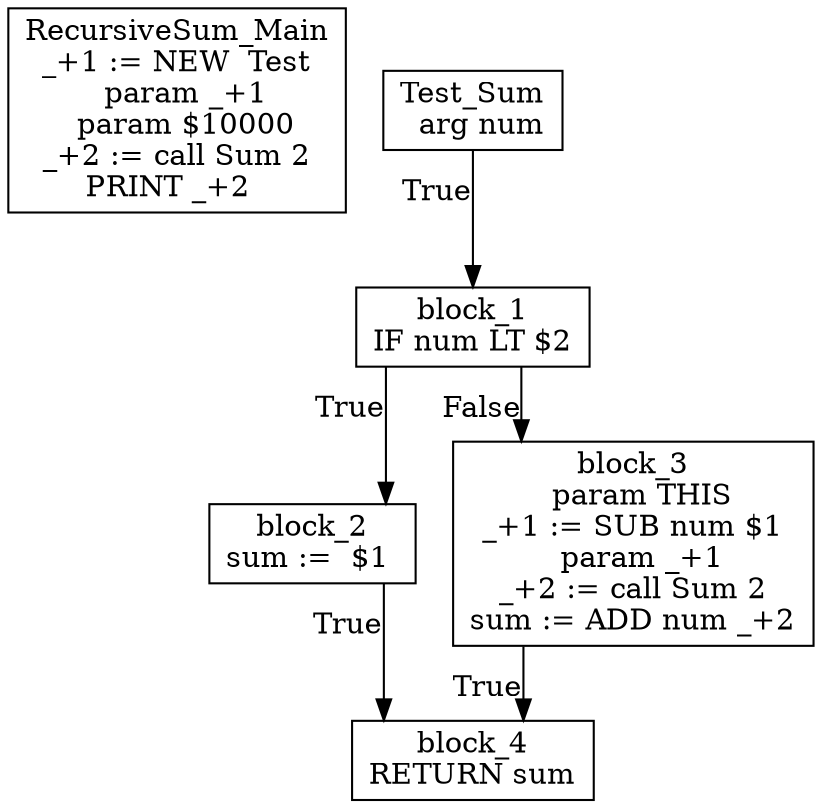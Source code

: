 digraph {
  graph [splines=ortho]
  node [shape=box]
  RecursiveSum_Main [label="RecursiveSum_Main\n_+1 := NEW  Test\n  param _+1\n  param $10000\n_+2 := call Sum 2\nPRINT _+2  \n"];
  Test_Sum [label="Test_Sum\n  arg num\n"];
  Test_Sum -> block_1[xlabel="True"];
  block_1 [label="block_1\nIF num LT $2\n"];
  block_1 -> block_2[xlabel="True"];
  block_2 [label="block_2\nsum :=  $1 \n"];
  block_2 -> block_4[xlabel="True"];
  block_4 [label="block_4\nRETURN sum\n"];
  block_1 -> block_3[xlabel="False"];
  block_3 [label="block_3\n  param THIS\n_+1 := SUB num $1\n  param _+1\n_+2 := call Sum 2\nsum := ADD num _+2\n"];
  block_3 -> block_4[xlabel="True"];
}